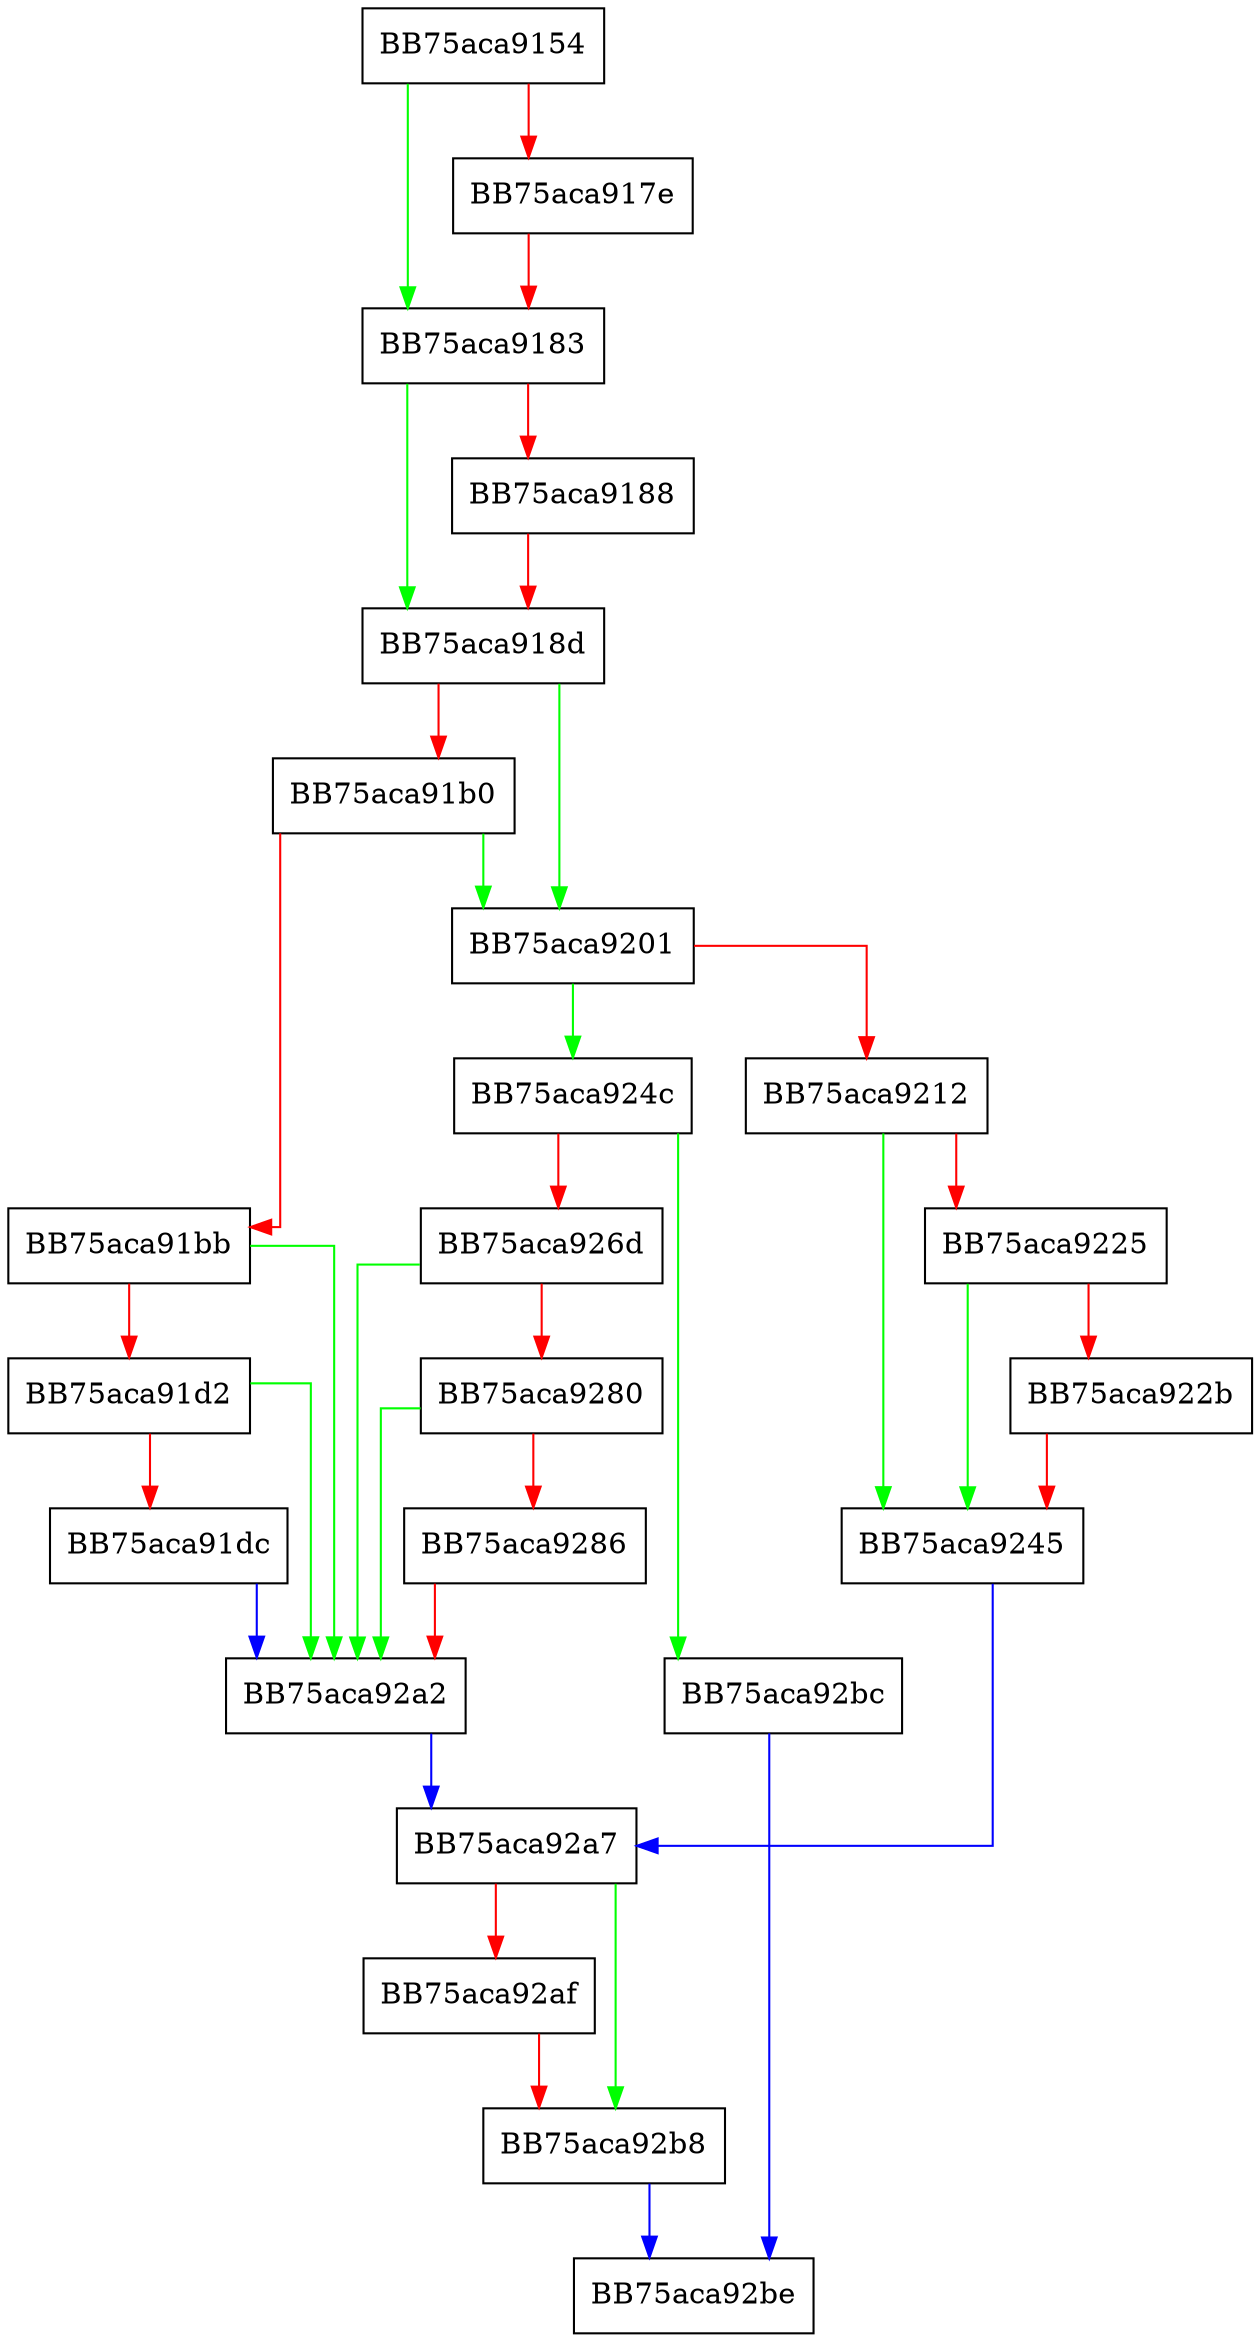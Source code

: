 digraph GetServiceStatus {
  node [shape="box"];
  graph [splines=ortho];
  BB75aca9154 -> BB75aca9183 [color="green"];
  BB75aca9154 -> BB75aca917e [color="red"];
  BB75aca917e -> BB75aca9183 [color="red"];
  BB75aca9183 -> BB75aca918d [color="green"];
  BB75aca9183 -> BB75aca9188 [color="red"];
  BB75aca9188 -> BB75aca918d [color="red"];
  BB75aca918d -> BB75aca9201 [color="green"];
  BB75aca918d -> BB75aca91b0 [color="red"];
  BB75aca91b0 -> BB75aca9201 [color="green"];
  BB75aca91b0 -> BB75aca91bb [color="red"];
  BB75aca91bb -> BB75aca92a2 [color="green"];
  BB75aca91bb -> BB75aca91d2 [color="red"];
  BB75aca91d2 -> BB75aca92a2 [color="green"];
  BB75aca91d2 -> BB75aca91dc [color="red"];
  BB75aca91dc -> BB75aca92a2 [color="blue"];
  BB75aca9201 -> BB75aca924c [color="green"];
  BB75aca9201 -> BB75aca9212 [color="red"];
  BB75aca9212 -> BB75aca9245 [color="green"];
  BB75aca9212 -> BB75aca9225 [color="red"];
  BB75aca9225 -> BB75aca9245 [color="green"];
  BB75aca9225 -> BB75aca922b [color="red"];
  BB75aca922b -> BB75aca9245 [color="red"];
  BB75aca9245 -> BB75aca92a7 [color="blue"];
  BB75aca924c -> BB75aca92bc [color="green"];
  BB75aca924c -> BB75aca926d [color="red"];
  BB75aca926d -> BB75aca92a2 [color="green"];
  BB75aca926d -> BB75aca9280 [color="red"];
  BB75aca9280 -> BB75aca92a2 [color="green"];
  BB75aca9280 -> BB75aca9286 [color="red"];
  BB75aca9286 -> BB75aca92a2 [color="red"];
  BB75aca92a2 -> BB75aca92a7 [color="blue"];
  BB75aca92a7 -> BB75aca92b8 [color="green"];
  BB75aca92a7 -> BB75aca92af [color="red"];
  BB75aca92af -> BB75aca92b8 [color="red"];
  BB75aca92b8 -> BB75aca92be [color="blue"];
  BB75aca92bc -> BB75aca92be [color="blue"];
}